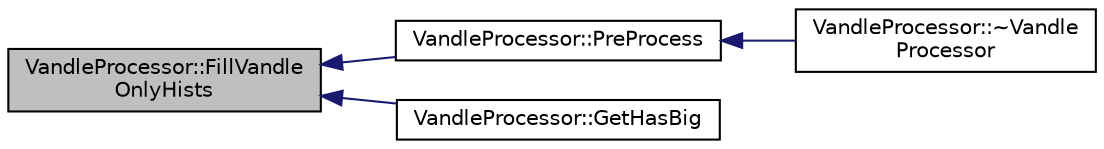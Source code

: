 digraph "VandleProcessor::FillVandleOnlyHists"
{
  edge [fontname="Helvetica",fontsize="10",labelfontname="Helvetica",labelfontsize="10"];
  node [fontname="Helvetica",fontsize="10",shape=record];
  rankdir="LR";
  Node1 [label="VandleProcessor::FillVandle\lOnlyHists",height=0.2,width=0.4,color="black", fillcolor="grey75", style="filled", fontcolor="black"];
  Node1 -> Node2 [dir="back",color="midnightblue",fontsize="10",style="solid",fontname="Helvetica"];
  Node2 [label="VandleProcessor::PreProcess",height=0.2,width=0.4,color="black", fillcolor="white", style="filled",URL="$db/d21/class_vandle_processor.html#a849786aade322f53dbd153d3a0913532"];
  Node2 -> Node3 [dir="back",color="midnightblue",fontsize="10",style="solid",fontname="Helvetica"];
  Node3 [label="VandleProcessor::~Vandle\lProcessor",height=0.2,width=0.4,color="black", fillcolor="white", style="filled",URL="$db/d21/class_vandle_processor.html#adeb801d12cbeb4a4426b7d2f5ee522cd",tooltip="Default Destructor */. "];
  Node1 -> Node4 [dir="back",color="midnightblue",fontsize="10",style="solid",fontname="Helvetica"];
  Node4 [label="VandleProcessor::GetHasBig",height=0.2,width=0.4,color="black", fillcolor="white", style="filled",URL="$db/d21/class_vandle_processor.html#a186633b14ff6be88a7ef5c0e1a646ae2"];
}
